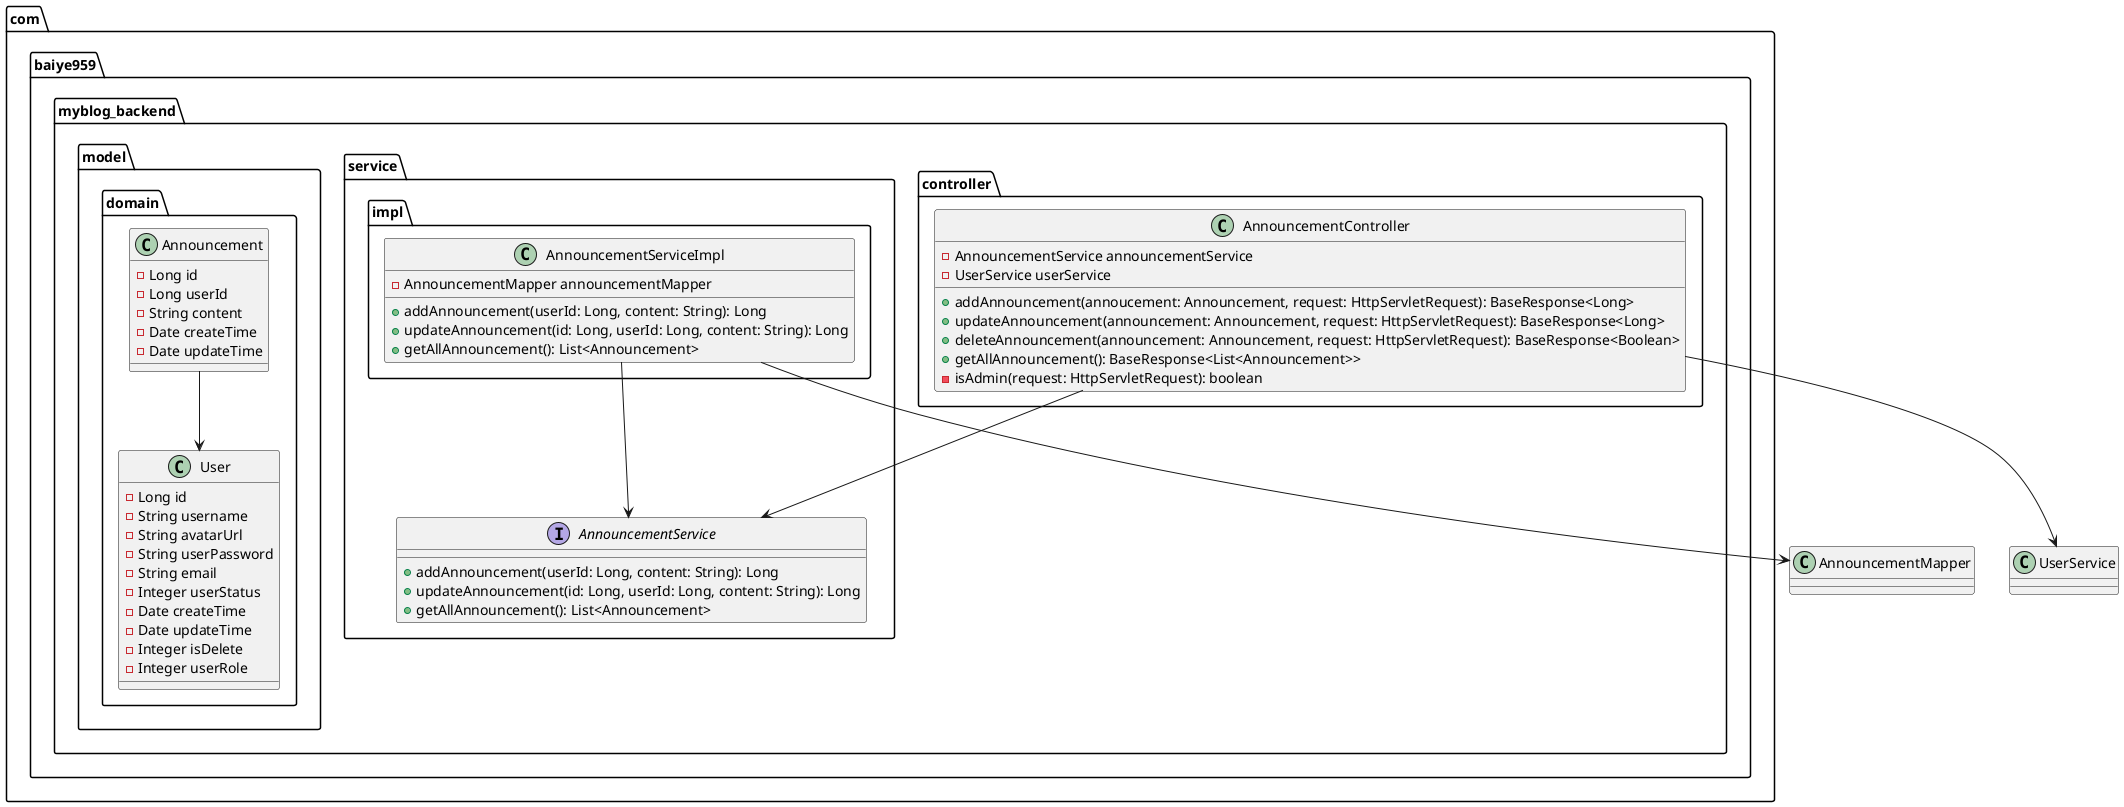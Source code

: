 @startuml

package "com.baiye959.myblog_backend.controller" {
    class AnnouncementController {
        - AnnouncementService announcementService
        - UserService userService
        + addAnnouncement(annoucement: Announcement, request: HttpServletRequest): BaseResponse<Long>
        + updateAnnouncement(announcement: Announcement, request: HttpServletRequest): BaseResponse<Long>
        + deleteAnnouncement(announcement: Announcement, request: HttpServletRequest): BaseResponse<Boolean>
        + getAllAnnouncement(): BaseResponse<List<Announcement>>
        - isAdmin(request: HttpServletRequest): boolean
    }
}

package "com.baiye959.myblog_backend.model.domain" {
    class Announcement {
        - Long id
        - Long userId
        - String content
        - Date createTime
        - Date updateTime
    }

    class User {
        - Long id
        - String username
        - String avatarUrl
        - String userPassword
        - String email
        - Integer userStatus
        - Date createTime
        - Date updateTime
        - Integer isDelete
        - Integer userRole
    }
}

package "com.baiye959.myblog_backend.service.impl" {
    class AnnouncementServiceImpl {
        - AnnouncementMapper announcementMapper
        + addAnnouncement(userId: Long, content: String): Long
        + updateAnnouncement(id: Long, userId: Long, content: String): Long
        + getAllAnnouncement(): List<Announcement>
    }
}

package "com.baiye959.myblog_backend.service" {
    interface AnnouncementService {
        + addAnnouncement(userId: Long, content: String): Long
        + updateAnnouncement(id: Long, userId: Long, content: String): Long
        + getAllAnnouncement(): List<Announcement>
    }
}

AnnouncementController --> AnnouncementService
AnnouncementController --> UserService
AnnouncementServiceImpl --> AnnouncementMapper
AnnouncementServiceImpl --> AnnouncementService

Announcement --> User

@enduml
